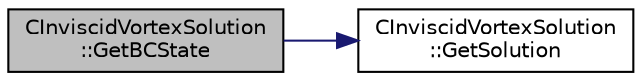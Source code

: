 digraph "CInviscidVortexSolution::GetBCState"
{
  edge [fontname="Helvetica",fontsize="10",labelfontname="Helvetica",labelfontsize="10"];
  node [fontname="Helvetica",fontsize="10",shape=record];
  rankdir="LR";
  Node15 [label="CInviscidVortexSolution\l::GetBCState",height=0.2,width=0.4,color="black", fillcolor="grey75", style="filled", fontcolor="black"];
  Node15 -> Node16 [color="midnightblue",fontsize="10",style="solid",fontname="Helvetica"];
  Node16 [label="CInviscidVortexSolution\l::GetSolution",height=0.2,width=0.4,color="black", fillcolor="white", style="filled",URL="$class_c_inviscid_vortex_solution.html#a027ea77b0170e12a7944cb32cc835467",tooltip="Get the exact solution at the current position and time. "];
}
